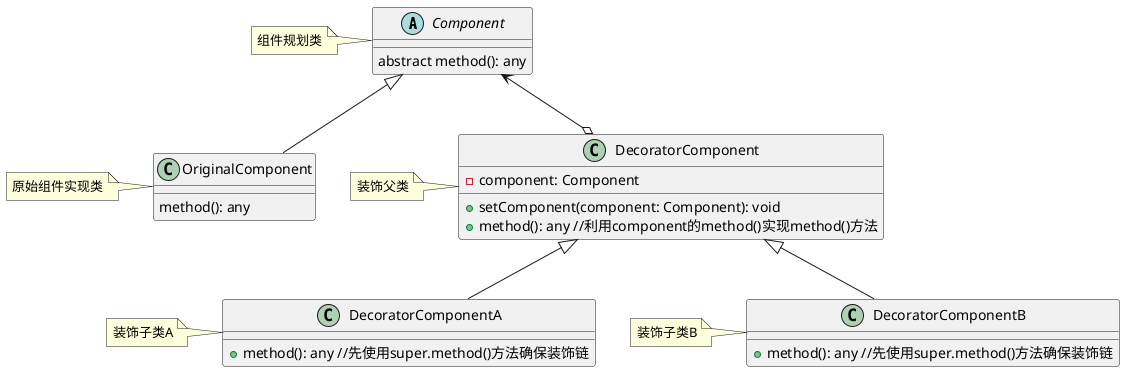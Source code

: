 @startuml

abstract class Component {
    abstract method(): any
}
note left : 组件规划类
class OriginalComponent {
    method(): any
}
note left : 原始组件实现类

class DecoratorComponent {
    - component: Component
    + setComponent(component: Component): void
    + method(): any //利用component的method()实现method()方法
}
note left : 装饰父类

class DecoratorComponentA {
    + method(): any //先使用super.method()方法确保装饰链
}
note left : 装饰子类A

class DecoratorComponentB {
    + method(): any //先使用super.method()方法确保装饰链
}
note left : 装饰子类B

Component <|-- OriginalComponent
Component <--o DecoratorComponent
DecoratorComponent <|-- DecoratorComponentA
DecoratorComponent <|-- DecoratorComponentB


@enduml